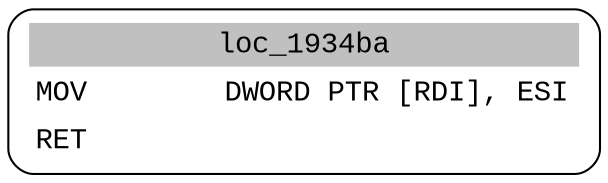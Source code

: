 digraph asm_graph {
1941 [
shape="Mrecord" fontname="Courier New"label =<<table border="0" cellborder="0" cellpadding="3"><tr><td align="center" colspan="2" bgcolor="grey">loc_1934ba</td></tr><tr><td align="left">MOV        DWORD PTR [RDI], ESI</td></tr><tr><td align="left">RET        </td></tr></table>> ];
}